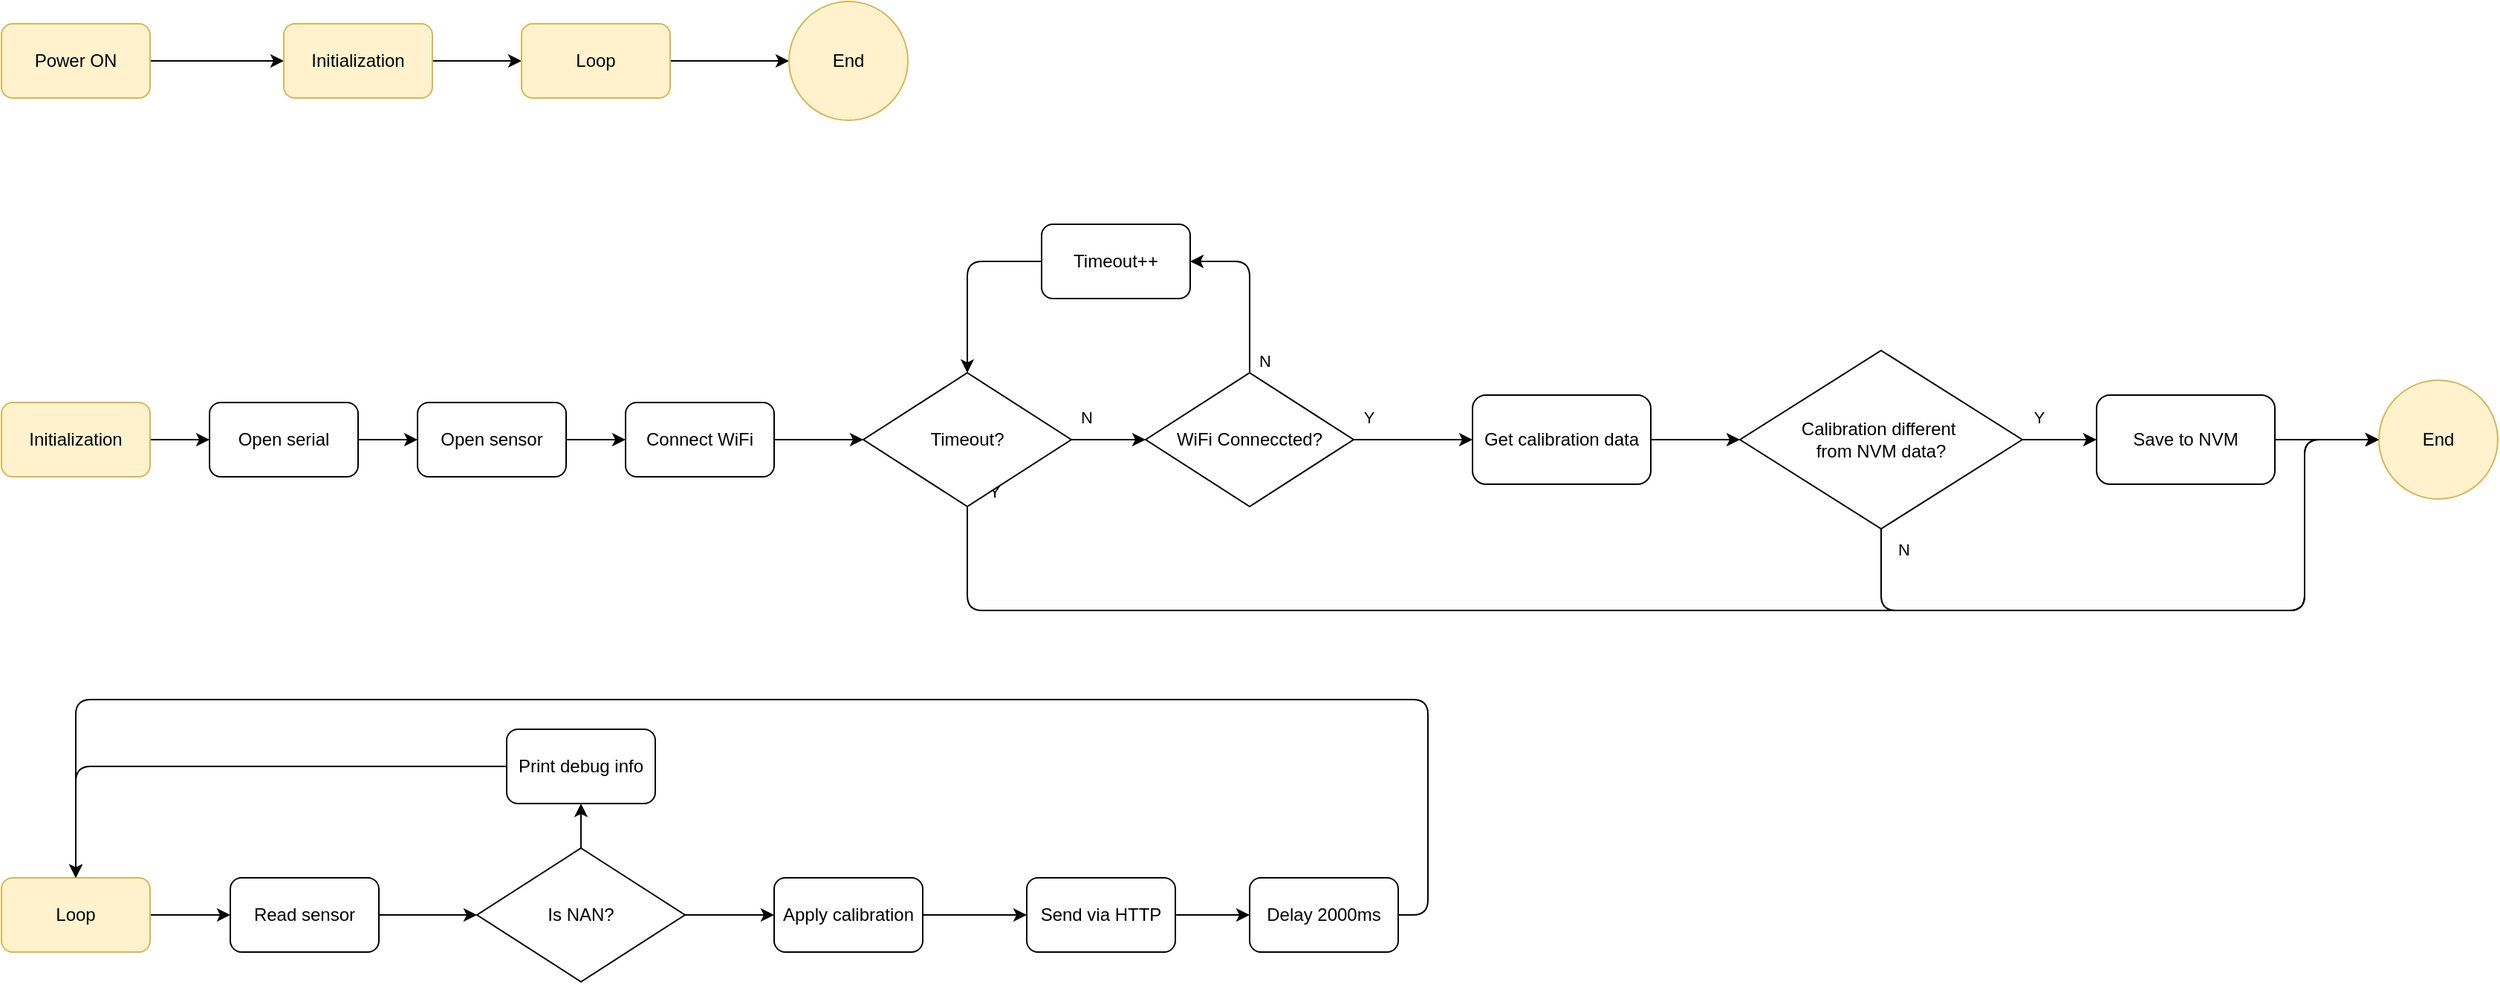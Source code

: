 <mxfile>
    <diagram id="acAXRt51EIfAjo6ISvo6" name="Overall">
        <mxGraphModel dx="2133" dy="2313" grid="1" gridSize="10" guides="1" tooltips="1" connect="1" arrows="1" fold="1" page="1" pageScale="1" pageWidth="827" pageHeight="1169" math="0" shadow="0">
            <root>
                <mxCell id="0"/>
                <mxCell id="1" parent="0"/>
                <mxCell id="VIc3epZ1D3T7dfsYwMOY-31" value="" style="group" parent="1" vertex="1" connectable="0">
                    <mxGeometry x="160" y="-210" width="610" height="80" as="geometry"/>
                </mxCell>
                <mxCell id="28" value="" style="edgeStyle=none;html=1;" parent="VIc3epZ1D3T7dfsYwMOY-31" source="25" target="26" edge="1">
                    <mxGeometry relative="1" as="geometry"/>
                </mxCell>
                <mxCell id="25" value="Power ON" style="rounded=1;whiteSpace=wrap;html=1;fillColor=#fff2cc;strokeColor=#d6b656;" parent="VIc3epZ1D3T7dfsYwMOY-31" vertex="1">
                    <mxGeometry y="15" width="100" height="50" as="geometry"/>
                </mxCell>
                <mxCell id="29" value="" style="edgeStyle=none;html=1;" parent="VIc3epZ1D3T7dfsYwMOY-31" source="26" target="27" edge="1">
                    <mxGeometry relative="1" as="geometry"/>
                </mxCell>
                <mxCell id="26" value="Initialization" style="rounded=1;whiteSpace=wrap;html=1;fillColor=#fff2cc;strokeColor=#d6b656;" parent="VIc3epZ1D3T7dfsYwMOY-31" vertex="1">
                    <mxGeometry x="190" y="15" width="100" height="50" as="geometry"/>
                </mxCell>
                <mxCell id="31" value="" style="edgeStyle=none;html=1;" parent="VIc3epZ1D3T7dfsYwMOY-31" source="27" target="30" edge="1">
                    <mxGeometry relative="1" as="geometry"/>
                </mxCell>
                <mxCell id="27" value="Loop" style="rounded=1;whiteSpace=wrap;html=1;fillColor=#fff2cc;strokeColor=#d6b656;" parent="VIc3epZ1D3T7dfsYwMOY-31" vertex="1">
                    <mxGeometry x="350" y="15" width="100" height="50" as="geometry"/>
                </mxCell>
                <mxCell id="30" value="End" style="ellipse;whiteSpace=wrap;html=1;aspect=fixed;fillColor=#fff2cc;strokeColor=#d6b656;" parent="VIc3epZ1D3T7dfsYwMOY-31" vertex="1">
                    <mxGeometry x="530" width="80" height="80" as="geometry"/>
                </mxCell>
                <mxCell id="mAoWiL0733zifzdC3wp4-31" value="" style="group" vertex="1" connectable="0" parent="1">
                    <mxGeometry x="160" y="-60" width="1680" height="260" as="geometry"/>
                </mxCell>
                <mxCell id="mAoWiL0733zifzdC3wp4-32" value="" style="edgeStyle=none;html=1;" edge="1" parent="mAoWiL0733zifzdC3wp4-31" source="mAoWiL0733zifzdC3wp4-33" target="mAoWiL0733zifzdC3wp4-47">
                    <mxGeometry relative="1" as="geometry"/>
                </mxCell>
                <mxCell id="mAoWiL0733zifzdC3wp4-33" value="&lt;span style=&quot;color: rgb(0, 0, 0);&quot;&gt;Initialization&lt;/span&gt;" style="rounded=1;whiteSpace=wrap;html=1;fillColor=#fff2cc;strokeColor=#d6b656;" vertex="1" parent="mAoWiL0733zifzdC3wp4-31">
                    <mxGeometry y="120" width="100" height="50" as="geometry"/>
                </mxCell>
                <mxCell id="mAoWiL0733zifzdC3wp4-34" value="" style="edgeStyle=none;html=1;" edge="1" parent="mAoWiL0733zifzdC3wp4-31" source="mAoWiL0733zifzdC3wp4-38" target="mAoWiL0733zifzdC3wp4-45">
                    <mxGeometry relative="1" as="geometry"/>
                </mxCell>
                <mxCell id="mAoWiL0733zifzdC3wp4-35" value="N" style="edgeLabel;html=1;align=center;verticalAlign=middle;resizable=0;points=[];" vertex="1" connectable="0" parent="mAoWiL0733zifzdC3wp4-34">
                    <mxGeometry x="-0.556" y="-1" relative="1" as="geometry">
                        <mxPoint x="-1" y="-16" as="offset"/>
                    </mxGeometry>
                </mxCell>
                <mxCell id="mAoWiL0733zifzdC3wp4-36" style="edgeStyle=none;html=1;entryX=0;entryY=0.5;entryDx=0;entryDy=0;" edge="1" parent="mAoWiL0733zifzdC3wp4-31" source="mAoWiL0733zifzdC3wp4-38" target="mAoWiL0733zifzdC3wp4-54">
                    <mxGeometry relative="1" as="geometry">
                        <mxPoint x="1550" y="280" as="targetPoint"/>
                        <Array as="points">
                            <mxPoint x="650" y="260"/>
                            <mxPoint x="1550" y="260"/>
                            <mxPoint x="1550" y="145"/>
                        </Array>
                    </mxGeometry>
                </mxCell>
                <mxCell id="mAoWiL0733zifzdC3wp4-37" value="Y" style="edgeLabel;html=1;align=center;verticalAlign=middle;resizable=0;points=[];" vertex="1" connectable="0" parent="mAoWiL0733zifzdC3wp4-36">
                    <mxGeometry x="-0.429" y="2" relative="1" as="geometry">
                        <mxPoint x="-236" y="-78" as="offset"/>
                    </mxGeometry>
                </mxCell>
                <mxCell id="mAoWiL0733zifzdC3wp4-38" value="Timeout?" style="rhombus;whiteSpace=wrap;html=1;" vertex="1" parent="mAoWiL0733zifzdC3wp4-31">
                    <mxGeometry x="580" y="100" width="140" height="90" as="geometry"/>
                </mxCell>
                <mxCell id="mAoWiL0733zifzdC3wp4-39" value="" style="edgeStyle=none;html=1;" edge="1" parent="mAoWiL0733zifzdC3wp4-31" source="mAoWiL0733zifzdC3wp4-40" target="mAoWiL0733zifzdC3wp4-59">
                    <mxGeometry relative="1" as="geometry"/>
                </mxCell>
                <mxCell id="mAoWiL0733zifzdC3wp4-40" value="Get calibration data" style="rounded=1;whiteSpace=wrap;html=1;" vertex="1" parent="mAoWiL0733zifzdC3wp4-31">
                    <mxGeometry x="990" y="115" width="120" height="60" as="geometry"/>
                </mxCell>
                <mxCell id="mAoWiL0733zifzdC3wp4-41" value="" style="edgeStyle=none;html=1;" edge="1" parent="mAoWiL0733zifzdC3wp4-31" source="mAoWiL0733zifzdC3wp4-45" target="mAoWiL0733zifzdC3wp4-40">
                    <mxGeometry relative="1" as="geometry"/>
                </mxCell>
                <mxCell id="mAoWiL0733zifzdC3wp4-42" value="Y" style="edgeLabel;html=1;align=center;verticalAlign=middle;resizable=0;points=[];" vertex="1" connectable="0" parent="mAoWiL0733zifzdC3wp4-41">
                    <mxGeometry x="-0.199" relative="1" as="geometry">
                        <mxPoint x="-22" y="-15" as="offset"/>
                    </mxGeometry>
                </mxCell>
                <mxCell id="mAoWiL0733zifzdC3wp4-43" value="" style="edgeStyle=none;html=1;entryX=1;entryY=0.5;entryDx=0;entryDy=0;" edge="1" parent="mAoWiL0733zifzdC3wp4-31" source="mAoWiL0733zifzdC3wp4-45" target="mAoWiL0733zifzdC3wp4-53">
                    <mxGeometry relative="1" as="geometry">
                        <Array as="points">
                            <mxPoint x="840" y="25"/>
                        </Array>
                    </mxGeometry>
                </mxCell>
                <mxCell id="mAoWiL0733zifzdC3wp4-44" value="N" style="edgeLabel;html=1;align=center;verticalAlign=middle;resizable=0;points=[];" vertex="1" connectable="0" parent="mAoWiL0733zifzdC3wp4-43">
                    <mxGeometry x="-0.85" relative="1" as="geometry">
                        <mxPoint x="10" as="offset"/>
                    </mxGeometry>
                </mxCell>
                <mxCell id="mAoWiL0733zifzdC3wp4-45" value="WiFi Conneccted?" style="rhombus;whiteSpace=wrap;html=1;" vertex="1" parent="mAoWiL0733zifzdC3wp4-31">
                    <mxGeometry x="770" y="100" width="140" height="90" as="geometry"/>
                </mxCell>
                <mxCell id="mAoWiL0733zifzdC3wp4-46" value="" style="edgeStyle=none;html=1;" edge="1" parent="mAoWiL0733zifzdC3wp4-31" source="mAoWiL0733zifzdC3wp4-47" target="mAoWiL0733zifzdC3wp4-49">
                    <mxGeometry relative="1" as="geometry"/>
                </mxCell>
                <mxCell id="mAoWiL0733zifzdC3wp4-47" value="&lt;span style=&quot;color: rgb(0, 0, 0);&quot;&gt;Open serial&lt;/span&gt;" style="rounded=1;whiteSpace=wrap;html=1;" vertex="1" parent="mAoWiL0733zifzdC3wp4-31">
                    <mxGeometry x="140" y="120" width="100" height="50" as="geometry"/>
                </mxCell>
                <mxCell id="mAoWiL0733zifzdC3wp4-48" value="" style="edgeStyle=none;html=1;" edge="1" parent="mAoWiL0733zifzdC3wp4-31" source="mAoWiL0733zifzdC3wp4-49" target="mAoWiL0733zifzdC3wp4-51">
                    <mxGeometry relative="1" as="geometry"/>
                </mxCell>
                <mxCell id="mAoWiL0733zifzdC3wp4-49" value="&lt;span style=&quot;color: rgb(0, 0, 0);&quot;&gt;Open sensor&lt;/span&gt;" style="rounded=1;whiteSpace=wrap;html=1;" vertex="1" parent="mAoWiL0733zifzdC3wp4-31">
                    <mxGeometry x="280" y="120" width="100" height="50" as="geometry"/>
                </mxCell>
                <mxCell id="mAoWiL0733zifzdC3wp4-50" value="" style="edgeStyle=none;html=1;" edge="1" parent="mAoWiL0733zifzdC3wp4-31" source="mAoWiL0733zifzdC3wp4-51" target="mAoWiL0733zifzdC3wp4-38">
                    <mxGeometry relative="1" as="geometry"/>
                </mxCell>
                <mxCell id="mAoWiL0733zifzdC3wp4-51" value="&lt;span style=&quot;color: rgb(0, 0, 0);&quot;&gt;Connect WiFi&lt;/span&gt;" style="rounded=1;whiteSpace=wrap;html=1;" vertex="1" parent="mAoWiL0733zifzdC3wp4-31">
                    <mxGeometry x="420" y="120" width="100" height="50" as="geometry"/>
                </mxCell>
                <mxCell id="mAoWiL0733zifzdC3wp4-52" style="edgeStyle=none;html=1;entryX=0.5;entryY=0;entryDx=0;entryDy=0;" edge="1" parent="mAoWiL0733zifzdC3wp4-31" source="mAoWiL0733zifzdC3wp4-53" target="mAoWiL0733zifzdC3wp4-38">
                    <mxGeometry relative="1" as="geometry">
                        <Array as="points">
                            <mxPoint x="650" y="25"/>
                        </Array>
                    </mxGeometry>
                </mxCell>
                <mxCell id="mAoWiL0733zifzdC3wp4-53" value="&lt;span style=&quot;color: rgb(0, 0, 0);&quot;&gt;Timeout++&lt;/span&gt;" style="rounded=1;whiteSpace=wrap;html=1;" vertex="1" parent="mAoWiL0733zifzdC3wp4-31">
                    <mxGeometry x="700" width="100" height="50" as="geometry"/>
                </mxCell>
                <mxCell id="mAoWiL0733zifzdC3wp4-54" value="End" style="ellipse;whiteSpace=wrap;html=1;aspect=fixed;fillColor=#fff2cc;strokeColor=#d6b656;" vertex="1" parent="mAoWiL0733zifzdC3wp4-31">
                    <mxGeometry x="1600" y="105" width="80" height="80" as="geometry"/>
                </mxCell>
                <mxCell id="mAoWiL0733zifzdC3wp4-55" style="edgeStyle=none;html=1;entryX=0;entryY=0.5;entryDx=0;entryDy=0;" edge="1" parent="mAoWiL0733zifzdC3wp4-31" source="mAoWiL0733zifzdC3wp4-59" target="mAoWiL0733zifzdC3wp4-54">
                    <mxGeometry relative="1" as="geometry">
                        <mxPoint x="1570" y="145" as="targetPoint"/>
                        <Array as="points">
                            <mxPoint x="1265" y="260"/>
                            <mxPoint x="1550" y="260"/>
                            <mxPoint x="1550" y="145"/>
                        </Array>
                    </mxGeometry>
                </mxCell>
                <mxCell id="mAoWiL0733zifzdC3wp4-56" value="N" style="edgeLabel;html=1;align=center;verticalAlign=middle;resizable=0;points=[];" vertex="1" connectable="0" parent="mAoWiL0733zifzdC3wp4-55">
                    <mxGeometry x="-0.976" y="2" relative="1" as="geometry">
                        <mxPoint x="13" y="8" as="offset"/>
                    </mxGeometry>
                </mxCell>
                <mxCell id="mAoWiL0733zifzdC3wp4-57" value="" style="edgeStyle=none;html=1;" edge="1" parent="mAoWiL0733zifzdC3wp4-31" source="mAoWiL0733zifzdC3wp4-59" target="mAoWiL0733zifzdC3wp4-61">
                    <mxGeometry relative="1" as="geometry"/>
                </mxCell>
                <mxCell id="mAoWiL0733zifzdC3wp4-58" value="Y" style="edgeLabel;html=1;align=center;verticalAlign=middle;resizable=0;points=[];" vertex="1" connectable="0" parent="mAoWiL0733zifzdC3wp4-57">
                    <mxGeometry x="-0.099" y="1" relative="1" as="geometry">
                        <mxPoint x="-12" y="-14" as="offset"/>
                    </mxGeometry>
                </mxCell>
                <mxCell id="mAoWiL0733zifzdC3wp4-59" value="Calibration different&amp;nbsp;&lt;div&gt;from NVM data?&lt;/div&gt;" style="rhombus;whiteSpace=wrap;html=1;" vertex="1" parent="mAoWiL0733zifzdC3wp4-31">
                    <mxGeometry x="1170" y="85" width="190" height="120" as="geometry"/>
                </mxCell>
                <mxCell id="mAoWiL0733zifzdC3wp4-60" value="" style="edgeStyle=none;html=1;" edge="1" parent="mAoWiL0733zifzdC3wp4-31" source="mAoWiL0733zifzdC3wp4-61" target="mAoWiL0733zifzdC3wp4-54">
                    <mxGeometry relative="1" as="geometry"/>
                </mxCell>
                <mxCell id="mAoWiL0733zifzdC3wp4-61" value="Save to NVM" style="rounded=1;whiteSpace=wrap;html=1;" vertex="1" parent="mAoWiL0733zifzdC3wp4-31">
                    <mxGeometry x="1410" y="115" width="120" height="60" as="geometry"/>
                </mxCell>
                <mxCell id="mKhPGTVHIkFI6zic5-oX-31" value="" style="group" vertex="1" connectable="0" parent="1">
                    <mxGeometry x="160" y="260" width="960" height="190" as="geometry"/>
                </mxCell>
                <mxCell id="mKhPGTVHIkFI6zic5-oX-32" value="" style="edgeStyle=none;html=1;" edge="1" parent="mKhPGTVHIkFI6zic5-oX-31" source="mKhPGTVHIkFI6zic5-oX-33" target="mKhPGTVHIkFI6zic5-oX-35">
                    <mxGeometry relative="1" as="geometry"/>
                </mxCell>
                <mxCell id="mKhPGTVHIkFI6zic5-oX-33" value="Loop" style="rounded=1;whiteSpace=wrap;html=1;fillColor=#fff2cc;strokeColor=#d6b656;" vertex="1" parent="mKhPGTVHIkFI6zic5-oX-31">
                    <mxGeometry y="120" width="100" height="50" as="geometry"/>
                </mxCell>
                <mxCell id="mKhPGTVHIkFI6zic5-oX-34" value="" style="edgeStyle=none;html=1;" edge="1" parent="mKhPGTVHIkFI6zic5-oX-31" source="mKhPGTVHIkFI6zic5-oX-35" target="mKhPGTVHIkFI6zic5-oX-38">
                    <mxGeometry relative="1" as="geometry"/>
                </mxCell>
                <mxCell id="mKhPGTVHIkFI6zic5-oX-35" value="&lt;span style=&quot;color: rgb(0, 0, 0);&quot;&gt;Read sensor&lt;/span&gt;" style="rounded=1;whiteSpace=wrap;html=1;" vertex="1" parent="mKhPGTVHIkFI6zic5-oX-31">
                    <mxGeometry x="154" y="120" width="100" height="50" as="geometry"/>
                </mxCell>
                <mxCell id="mKhPGTVHIkFI6zic5-oX-36" value="" style="edgeStyle=none;html=1;" edge="1" parent="mKhPGTVHIkFI6zic5-oX-31" source="mKhPGTVHIkFI6zic5-oX-38" target="mKhPGTVHIkFI6zic5-oX-40">
                    <mxGeometry relative="1" as="geometry"/>
                </mxCell>
                <mxCell id="mKhPGTVHIkFI6zic5-oX-37" value="" style="edgeStyle=none;html=1;" edge="1" parent="mKhPGTVHIkFI6zic5-oX-31" source="mKhPGTVHIkFI6zic5-oX-38" target="mKhPGTVHIkFI6zic5-oX-42">
                    <mxGeometry relative="1" as="geometry"/>
                </mxCell>
                <mxCell id="mKhPGTVHIkFI6zic5-oX-38" value="Is NAN?" style="rhombus;whiteSpace=wrap;html=1;" vertex="1" parent="mKhPGTVHIkFI6zic5-oX-31">
                    <mxGeometry x="320" y="100" width="140" height="90" as="geometry"/>
                </mxCell>
                <mxCell id="mKhPGTVHIkFI6zic5-oX-39" style="edgeStyle=none;html=1;exitX=0;exitY=0.5;exitDx=0;exitDy=0;entryX=0.5;entryY=0;entryDx=0;entryDy=0;" edge="1" parent="mKhPGTVHIkFI6zic5-oX-31" source="mKhPGTVHIkFI6zic5-oX-40" target="mKhPGTVHIkFI6zic5-oX-33">
                    <mxGeometry relative="1" as="geometry">
                        <Array as="points">
                            <mxPoint x="50" y="45"/>
                        </Array>
                    </mxGeometry>
                </mxCell>
                <mxCell id="mKhPGTVHIkFI6zic5-oX-40" value="&lt;span style=&quot;color: rgb(0, 0, 0);&quot;&gt;Print debug info&lt;/span&gt;" style="rounded=1;whiteSpace=wrap;html=1;" vertex="1" parent="mKhPGTVHIkFI6zic5-oX-31">
                    <mxGeometry x="340" y="20" width="100" height="50" as="geometry"/>
                </mxCell>
                <mxCell id="mKhPGTVHIkFI6zic5-oX-41" value="" style="edgeStyle=none;html=1;" edge="1" parent="mKhPGTVHIkFI6zic5-oX-31" source="mKhPGTVHIkFI6zic5-oX-42" target="mKhPGTVHIkFI6zic5-oX-44">
                    <mxGeometry relative="1" as="geometry"/>
                </mxCell>
                <mxCell id="mKhPGTVHIkFI6zic5-oX-42" value="&lt;span style=&quot;color: rgb(0, 0, 0);&quot;&gt;Apply calibration&lt;/span&gt;" style="rounded=1;whiteSpace=wrap;html=1;" vertex="1" parent="mKhPGTVHIkFI6zic5-oX-31">
                    <mxGeometry x="520" y="120" width="100" height="50" as="geometry"/>
                </mxCell>
                <mxCell id="mKhPGTVHIkFI6zic5-oX-43" value="" style="edgeStyle=none;html=1;" edge="1" parent="mKhPGTVHIkFI6zic5-oX-31" source="mKhPGTVHIkFI6zic5-oX-44" target="mKhPGTVHIkFI6zic5-oX-46">
                    <mxGeometry relative="1" as="geometry"/>
                </mxCell>
                <mxCell id="mKhPGTVHIkFI6zic5-oX-44" value="&lt;span style=&quot;color: rgb(0, 0, 0);&quot;&gt;Send via HTTP&lt;/span&gt;" style="rounded=1;whiteSpace=wrap;html=1;" vertex="1" parent="mKhPGTVHIkFI6zic5-oX-31">
                    <mxGeometry x="690" y="120" width="100" height="50" as="geometry"/>
                </mxCell>
                <mxCell id="mKhPGTVHIkFI6zic5-oX-45" style="edgeStyle=none;html=1;entryX=0.5;entryY=0;entryDx=0;entryDy=0;" edge="1" parent="mKhPGTVHIkFI6zic5-oX-31" source="mKhPGTVHIkFI6zic5-oX-46" target="mKhPGTVHIkFI6zic5-oX-33">
                    <mxGeometry relative="1" as="geometry">
                        <mxPoint x="780" y="70" as="targetPoint"/>
                        <Array as="points">
                            <mxPoint x="960" y="145"/>
                            <mxPoint x="960"/>
                            <mxPoint x="50"/>
                        </Array>
                    </mxGeometry>
                </mxCell>
                <mxCell id="mKhPGTVHIkFI6zic5-oX-46" value="&lt;span style=&quot;color: rgb(0, 0, 0);&quot;&gt;Delay 2000ms&lt;/span&gt;" style="rounded=1;whiteSpace=wrap;html=1;" vertex="1" parent="mKhPGTVHIkFI6zic5-oX-31">
                    <mxGeometry x="840" y="120" width="100" height="50" as="geometry"/>
                </mxCell>
            </root>
        </mxGraphModel>
    </diagram>
    <diagram id="JLyzMm3VNKujAfQF2N3J" name="Init">
        <mxGraphModel dx="1493" dy="1970" grid="1" gridSize="10" guides="1" tooltips="1" connect="1" arrows="1" fold="1" page="1" pageScale="1" pageWidth="827" pageHeight="1169" math="0" shadow="0">
            <root>
                <mxCell id="0"/>
                <mxCell id="1" parent="0"/>
                <mxCell id="JlUbqx0q-nwkSzGN85d0-1" value="" style="group" parent="1" vertex="1" connectable="0">
                    <mxGeometry x="160" y="-60" width="1680" height="260" as="geometry"/>
                </mxCell>
                <mxCell id="S5xFT5N5BQioJ2fnwFOQ-1" value="" style="edgeStyle=none;html=1;" parent="JlUbqx0q-nwkSzGN85d0-1" source="S5xFT5N5BQioJ2fnwFOQ-2" target="S5xFT5N5BQioJ2fnwFOQ-16" edge="1">
                    <mxGeometry relative="1" as="geometry"/>
                </mxCell>
                <mxCell id="S5xFT5N5BQioJ2fnwFOQ-2" value="&lt;span style=&quot;color: rgb(0, 0, 0);&quot;&gt;Initialization&lt;/span&gt;" style="rounded=1;whiteSpace=wrap;html=1;fillColor=#fff2cc;strokeColor=#d6b656;" parent="JlUbqx0q-nwkSzGN85d0-1" vertex="1">
                    <mxGeometry y="120" width="100" height="50" as="geometry"/>
                </mxCell>
                <mxCell id="S5xFT5N5BQioJ2fnwFOQ-3" value="" style="edgeStyle=none;html=1;" parent="JlUbqx0q-nwkSzGN85d0-1" source="S5xFT5N5BQioJ2fnwFOQ-7" target="S5xFT5N5BQioJ2fnwFOQ-14" edge="1">
                    <mxGeometry relative="1" as="geometry"/>
                </mxCell>
                <mxCell id="S5xFT5N5BQioJ2fnwFOQ-4" value="N" style="edgeLabel;html=1;align=center;verticalAlign=middle;resizable=0;points=[];" parent="S5xFT5N5BQioJ2fnwFOQ-3" vertex="1" connectable="0">
                    <mxGeometry x="-0.556" y="-1" relative="1" as="geometry">
                        <mxPoint x="-1" y="-16" as="offset"/>
                    </mxGeometry>
                </mxCell>
                <mxCell id="S5xFT5N5BQioJ2fnwFOQ-5" style="edgeStyle=none;html=1;entryX=0;entryY=0.5;entryDx=0;entryDy=0;" parent="JlUbqx0q-nwkSzGN85d0-1" source="S5xFT5N5BQioJ2fnwFOQ-7" target="S5xFT5N5BQioJ2fnwFOQ-23" edge="1">
                    <mxGeometry relative="1" as="geometry">
                        <mxPoint x="1550" y="280" as="targetPoint"/>
                        <Array as="points">
                            <mxPoint x="650" y="260"/>
                            <mxPoint x="1550" y="260"/>
                            <mxPoint x="1550" y="145"/>
                        </Array>
                    </mxGeometry>
                </mxCell>
                <mxCell id="S5xFT5N5BQioJ2fnwFOQ-6" value="Y" style="edgeLabel;html=1;align=center;verticalAlign=middle;resizable=0;points=[];" parent="S5xFT5N5BQioJ2fnwFOQ-5" vertex="1" connectable="0">
                    <mxGeometry x="-0.429" y="2" relative="1" as="geometry">
                        <mxPoint x="-236" y="-78" as="offset"/>
                    </mxGeometry>
                </mxCell>
                <mxCell id="S5xFT5N5BQioJ2fnwFOQ-7" value="Timeout?" style="rhombus;whiteSpace=wrap;html=1;" parent="JlUbqx0q-nwkSzGN85d0-1" vertex="1">
                    <mxGeometry x="580" y="100" width="140" height="90" as="geometry"/>
                </mxCell>
                <mxCell id="S5xFT5N5BQioJ2fnwFOQ-8" value="" style="edgeStyle=none;html=1;" parent="JlUbqx0q-nwkSzGN85d0-1" source="S5xFT5N5BQioJ2fnwFOQ-9" target="S5xFT5N5BQioJ2fnwFOQ-28" edge="1">
                    <mxGeometry relative="1" as="geometry"/>
                </mxCell>
                <mxCell id="S5xFT5N5BQioJ2fnwFOQ-9" value="Get calibration data" style="rounded=1;whiteSpace=wrap;html=1;" parent="JlUbqx0q-nwkSzGN85d0-1" vertex="1">
                    <mxGeometry x="990" y="115" width="120" height="60" as="geometry"/>
                </mxCell>
                <mxCell id="S5xFT5N5BQioJ2fnwFOQ-10" value="" style="edgeStyle=none;html=1;" parent="JlUbqx0q-nwkSzGN85d0-1" source="S5xFT5N5BQioJ2fnwFOQ-14" target="S5xFT5N5BQioJ2fnwFOQ-9" edge="1">
                    <mxGeometry relative="1" as="geometry"/>
                </mxCell>
                <mxCell id="S5xFT5N5BQioJ2fnwFOQ-11" value="Y" style="edgeLabel;html=1;align=center;verticalAlign=middle;resizable=0;points=[];" parent="S5xFT5N5BQioJ2fnwFOQ-10" vertex="1" connectable="0">
                    <mxGeometry x="-0.199" relative="1" as="geometry">
                        <mxPoint x="-22" y="-15" as="offset"/>
                    </mxGeometry>
                </mxCell>
                <mxCell id="S5xFT5N5BQioJ2fnwFOQ-12" value="" style="edgeStyle=none;html=1;entryX=1;entryY=0.5;entryDx=0;entryDy=0;" parent="JlUbqx0q-nwkSzGN85d0-1" source="S5xFT5N5BQioJ2fnwFOQ-14" target="S5xFT5N5BQioJ2fnwFOQ-22" edge="1">
                    <mxGeometry relative="1" as="geometry">
                        <Array as="points">
                            <mxPoint x="840" y="25"/>
                        </Array>
                    </mxGeometry>
                </mxCell>
                <mxCell id="S5xFT5N5BQioJ2fnwFOQ-13" value="N" style="edgeLabel;html=1;align=center;verticalAlign=middle;resizable=0;points=[];" parent="S5xFT5N5BQioJ2fnwFOQ-12" vertex="1" connectable="0">
                    <mxGeometry x="-0.85" relative="1" as="geometry">
                        <mxPoint x="10" as="offset"/>
                    </mxGeometry>
                </mxCell>
                <mxCell id="S5xFT5N5BQioJ2fnwFOQ-14" value="WiFi Conneccted?" style="rhombus;whiteSpace=wrap;html=1;" parent="JlUbqx0q-nwkSzGN85d0-1" vertex="1">
                    <mxGeometry x="770" y="100" width="140" height="90" as="geometry"/>
                </mxCell>
                <mxCell id="S5xFT5N5BQioJ2fnwFOQ-15" value="" style="edgeStyle=none;html=1;" parent="JlUbqx0q-nwkSzGN85d0-1" source="S5xFT5N5BQioJ2fnwFOQ-16" target="S5xFT5N5BQioJ2fnwFOQ-18" edge="1">
                    <mxGeometry relative="1" as="geometry"/>
                </mxCell>
                <mxCell id="S5xFT5N5BQioJ2fnwFOQ-16" value="&lt;span style=&quot;color: rgb(0, 0, 0);&quot;&gt;Open serial&lt;/span&gt;" style="rounded=1;whiteSpace=wrap;html=1;" parent="JlUbqx0q-nwkSzGN85d0-1" vertex="1">
                    <mxGeometry x="140" y="120" width="100" height="50" as="geometry"/>
                </mxCell>
                <mxCell id="S5xFT5N5BQioJ2fnwFOQ-17" value="" style="edgeStyle=none;html=1;" parent="JlUbqx0q-nwkSzGN85d0-1" source="S5xFT5N5BQioJ2fnwFOQ-18" target="S5xFT5N5BQioJ2fnwFOQ-20" edge="1">
                    <mxGeometry relative="1" as="geometry"/>
                </mxCell>
                <mxCell id="S5xFT5N5BQioJ2fnwFOQ-18" value="&lt;span style=&quot;color: rgb(0, 0, 0);&quot;&gt;Open sensor&lt;/span&gt;" style="rounded=1;whiteSpace=wrap;html=1;" parent="JlUbqx0q-nwkSzGN85d0-1" vertex="1">
                    <mxGeometry x="280" y="120" width="100" height="50" as="geometry"/>
                </mxCell>
                <mxCell id="S5xFT5N5BQioJ2fnwFOQ-19" value="" style="edgeStyle=none;html=1;" parent="JlUbqx0q-nwkSzGN85d0-1" source="S5xFT5N5BQioJ2fnwFOQ-20" target="S5xFT5N5BQioJ2fnwFOQ-7" edge="1">
                    <mxGeometry relative="1" as="geometry"/>
                </mxCell>
                <mxCell id="S5xFT5N5BQioJ2fnwFOQ-20" value="&lt;span style=&quot;color: rgb(0, 0, 0);&quot;&gt;Connect WiFi&lt;/span&gt;" style="rounded=1;whiteSpace=wrap;html=1;" parent="JlUbqx0q-nwkSzGN85d0-1" vertex="1">
                    <mxGeometry x="420" y="120" width="100" height="50" as="geometry"/>
                </mxCell>
                <mxCell id="S5xFT5N5BQioJ2fnwFOQ-21" style="edgeStyle=none;html=1;entryX=0.5;entryY=0;entryDx=0;entryDy=0;" parent="JlUbqx0q-nwkSzGN85d0-1" source="S5xFT5N5BQioJ2fnwFOQ-22" target="S5xFT5N5BQioJ2fnwFOQ-7" edge="1">
                    <mxGeometry relative="1" as="geometry">
                        <Array as="points">
                            <mxPoint x="650" y="25"/>
                        </Array>
                    </mxGeometry>
                </mxCell>
                <mxCell id="S5xFT5N5BQioJ2fnwFOQ-22" value="&lt;span style=&quot;color: rgb(0, 0, 0);&quot;&gt;Timeout++&lt;/span&gt;" style="rounded=1;whiteSpace=wrap;html=1;" parent="JlUbqx0q-nwkSzGN85d0-1" vertex="1">
                    <mxGeometry x="700" width="100" height="50" as="geometry"/>
                </mxCell>
                <mxCell id="S5xFT5N5BQioJ2fnwFOQ-23" value="End" style="ellipse;whiteSpace=wrap;html=1;aspect=fixed;fillColor=#fff2cc;strokeColor=#d6b656;" parent="JlUbqx0q-nwkSzGN85d0-1" vertex="1">
                    <mxGeometry x="1600" y="105" width="80" height="80" as="geometry"/>
                </mxCell>
                <mxCell id="S5xFT5N5BQioJ2fnwFOQ-24" style="edgeStyle=none;html=1;entryX=0;entryY=0.5;entryDx=0;entryDy=0;" parent="JlUbqx0q-nwkSzGN85d0-1" source="S5xFT5N5BQioJ2fnwFOQ-28" target="S5xFT5N5BQioJ2fnwFOQ-23" edge="1">
                    <mxGeometry relative="1" as="geometry">
                        <mxPoint x="1570" y="145" as="targetPoint"/>
                        <Array as="points">
                            <mxPoint x="1265" y="260"/>
                            <mxPoint x="1550" y="260"/>
                            <mxPoint x="1550" y="145"/>
                        </Array>
                    </mxGeometry>
                </mxCell>
                <mxCell id="S5xFT5N5BQioJ2fnwFOQ-25" value="N" style="edgeLabel;html=1;align=center;verticalAlign=middle;resizable=0;points=[];" parent="S5xFT5N5BQioJ2fnwFOQ-24" vertex="1" connectable="0">
                    <mxGeometry x="-0.976" y="2" relative="1" as="geometry">
                        <mxPoint x="13" y="8" as="offset"/>
                    </mxGeometry>
                </mxCell>
                <mxCell id="S5xFT5N5BQioJ2fnwFOQ-26" value="" style="edgeStyle=none;html=1;" parent="JlUbqx0q-nwkSzGN85d0-1" source="S5xFT5N5BQioJ2fnwFOQ-28" target="S5xFT5N5BQioJ2fnwFOQ-30" edge="1">
                    <mxGeometry relative="1" as="geometry"/>
                </mxCell>
                <mxCell id="S5xFT5N5BQioJ2fnwFOQ-27" value="Y" style="edgeLabel;html=1;align=center;verticalAlign=middle;resizable=0;points=[];" parent="S5xFT5N5BQioJ2fnwFOQ-26" vertex="1" connectable="0">
                    <mxGeometry x="-0.099" y="1" relative="1" as="geometry">
                        <mxPoint x="-12" y="-14" as="offset"/>
                    </mxGeometry>
                </mxCell>
                <mxCell id="S5xFT5N5BQioJ2fnwFOQ-28" value="Calibration different&amp;nbsp;&lt;div&gt;from NVM data?&lt;/div&gt;" style="rhombus;whiteSpace=wrap;html=1;" parent="JlUbqx0q-nwkSzGN85d0-1" vertex="1">
                    <mxGeometry x="1170" y="85" width="190" height="120" as="geometry"/>
                </mxCell>
                <mxCell id="S5xFT5N5BQioJ2fnwFOQ-29" value="" style="edgeStyle=none;html=1;" parent="JlUbqx0q-nwkSzGN85d0-1" source="S5xFT5N5BQioJ2fnwFOQ-30" target="S5xFT5N5BQioJ2fnwFOQ-23" edge="1">
                    <mxGeometry relative="1" as="geometry"/>
                </mxCell>
                <mxCell id="S5xFT5N5BQioJ2fnwFOQ-30" value="Save to NVM" style="rounded=1;whiteSpace=wrap;html=1;" parent="JlUbqx0q-nwkSzGN85d0-1" vertex="1">
                    <mxGeometry x="1410" y="115" width="120" height="60" as="geometry"/>
                </mxCell>
            </root>
        </mxGraphModel>
    </diagram>
    <diagram id="N7atavksC66IIjzOKdw3" name="Loop">
        <mxGraphModel dx="1493" dy="801" grid="1" gridSize="10" guides="1" tooltips="1" connect="1" arrows="1" fold="1" page="1" pageScale="1" pageWidth="827" pageHeight="1169" math="0" shadow="0">
            <root>
                <mxCell id="0"/>
                <mxCell id="1" parent="0"/>
                <mxCell id="9didt3gDB0nZDHvkzKLc-1" value="" style="group" parent="1" vertex="1" connectable="0">
                    <mxGeometry x="160" y="260" width="960" height="190" as="geometry"/>
                </mxCell>
                <mxCell id="_y57VzKYN6rT8DrywscY-1" value="" style="edgeStyle=none;html=1;" parent="9didt3gDB0nZDHvkzKLc-1" source="_y57VzKYN6rT8DrywscY-2" target="_y57VzKYN6rT8DrywscY-4" edge="1">
                    <mxGeometry relative="1" as="geometry"/>
                </mxCell>
                <mxCell id="_y57VzKYN6rT8DrywscY-2" value="Loop" style="rounded=1;whiteSpace=wrap;html=1;fillColor=#fff2cc;strokeColor=#d6b656;" parent="9didt3gDB0nZDHvkzKLc-1" vertex="1">
                    <mxGeometry y="120" width="100" height="50" as="geometry"/>
                </mxCell>
                <mxCell id="_y57VzKYN6rT8DrywscY-3" value="" style="edgeStyle=none;html=1;" parent="9didt3gDB0nZDHvkzKLc-1" source="_y57VzKYN6rT8DrywscY-4" target="_y57VzKYN6rT8DrywscY-7" edge="1">
                    <mxGeometry relative="1" as="geometry"/>
                </mxCell>
                <mxCell id="_y57VzKYN6rT8DrywscY-4" value="&lt;span style=&quot;color: rgb(0, 0, 0);&quot;&gt;Read sensor&lt;/span&gt;" style="rounded=1;whiteSpace=wrap;html=1;" parent="9didt3gDB0nZDHvkzKLc-1" vertex="1">
                    <mxGeometry x="154" y="120" width="100" height="50" as="geometry"/>
                </mxCell>
                <mxCell id="_y57VzKYN6rT8DrywscY-5" value="" style="edgeStyle=none;html=1;" parent="9didt3gDB0nZDHvkzKLc-1" source="_y57VzKYN6rT8DrywscY-7" target="_y57VzKYN6rT8DrywscY-9" edge="1">
                    <mxGeometry relative="1" as="geometry"/>
                </mxCell>
                <mxCell id="_y57VzKYN6rT8DrywscY-6" value="" style="edgeStyle=none;html=1;" parent="9didt3gDB0nZDHvkzKLc-1" source="_y57VzKYN6rT8DrywscY-7" target="_y57VzKYN6rT8DrywscY-11" edge="1">
                    <mxGeometry relative="1" as="geometry"/>
                </mxCell>
                <mxCell id="_y57VzKYN6rT8DrywscY-7" value="Is NAN?" style="rhombus;whiteSpace=wrap;html=1;" parent="9didt3gDB0nZDHvkzKLc-1" vertex="1">
                    <mxGeometry x="320" y="100" width="140" height="90" as="geometry"/>
                </mxCell>
                <mxCell id="_y57VzKYN6rT8DrywscY-8" style="edgeStyle=none;html=1;exitX=0;exitY=0.5;exitDx=0;exitDy=0;entryX=0.5;entryY=0;entryDx=0;entryDy=0;" parent="9didt3gDB0nZDHvkzKLc-1" source="_y57VzKYN6rT8DrywscY-9" target="_y57VzKYN6rT8DrywscY-2" edge="1">
                    <mxGeometry relative="1" as="geometry">
                        <Array as="points">
                            <mxPoint x="50" y="45"/>
                        </Array>
                    </mxGeometry>
                </mxCell>
                <mxCell id="_y57VzKYN6rT8DrywscY-9" value="&lt;span style=&quot;color: rgb(0, 0, 0);&quot;&gt;Print debug info&lt;/span&gt;" style="rounded=1;whiteSpace=wrap;html=1;" parent="9didt3gDB0nZDHvkzKLc-1" vertex="1">
                    <mxGeometry x="340" y="20" width="100" height="50" as="geometry"/>
                </mxCell>
                <mxCell id="_y57VzKYN6rT8DrywscY-10" value="" style="edgeStyle=none;html=1;" parent="9didt3gDB0nZDHvkzKLc-1" source="_y57VzKYN6rT8DrywscY-11" target="_y57VzKYN6rT8DrywscY-13" edge="1">
                    <mxGeometry relative="1" as="geometry"/>
                </mxCell>
                <mxCell id="_y57VzKYN6rT8DrywscY-11" value="&lt;span style=&quot;color: rgb(0, 0, 0);&quot;&gt;Apply calibration&lt;/span&gt;" style="rounded=1;whiteSpace=wrap;html=1;" parent="9didt3gDB0nZDHvkzKLc-1" vertex="1">
                    <mxGeometry x="520" y="120" width="100" height="50" as="geometry"/>
                </mxCell>
                <mxCell id="_y57VzKYN6rT8DrywscY-12" value="" style="edgeStyle=none;html=1;" parent="9didt3gDB0nZDHvkzKLc-1" source="_y57VzKYN6rT8DrywscY-13" target="_y57VzKYN6rT8DrywscY-15" edge="1">
                    <mxGeometry relative="1" as="geometry"/>
                </mxCell>
                <mxCell id="_y57VzKYN6rT8DrywscY-13" value="&lt;span style=&quot;color: rgb(0, 0, 0);&quot;&gt;Send via HTTP&lt;/span&gt;" style="rounded=1;whiteSpace=wrap;html=1;" parent="9didt3gDB0nZDHvkzKLc-1" vertex="1">
                    <mxGeometry x="690" y="120" width="100" height="50" as="geometry"/>
                </mxCell>
                <mxCell id="_y57VzKYN6rT8DrywscY-14" style="edgeStyle=none;html=1;entryX=0.5;entryY=0;entryDx=0;entryDy=0;" parent="9didt3gDB0nZDHvkzKLc-1" source="_y57VzKYN6rT8DrywscY-15" target="_y57VzKYN6rT8DrywscY-2" edge="1">
                    <mxGeometry relative="1" as="geometry">
                        <mxPoint x="780" y="70" as="targetPoint"/>
                        <Array as="points">
                            <mxPoint x="960" y="145"/>
                            <mxPoint x="960"/>
                            <mxPoint x="50"/>
                        </Array>
                    </mxGeometry>
                </mxCell>
                <mxCell id="_y57VzKYN6rT8DrywscY-15" value="&lt;span style=&quot;color: rgb(0, 0, 0);&quot;&gt;Delay 2000ms&lt;/span&gt;" style="rounded=1;whiteSpace=wrap;html=1;" parent="9didt3gDB0nZDHvkzKLc-1" vertex="1">
                    <mxGeometry x="840" y="120" width="100" height="50" as="geometry"/>
                </mxCell>
            </root>
        </mxGraphModel>
    </diagram>
</mxfile>